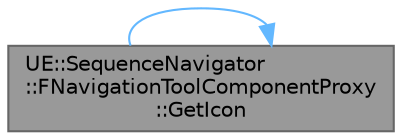digraph "UE::SequenceNavigator::FNavigationToolComponentProxy::GetIcon"
{
 // INTERACTIVE_SVG=YES
 // LATEX_PDF_SIZE
  bgcolor="transparent";
  edge [fontname=Helvetica,fontsize=10,labelfontname=Helvetica,labelfontsize=10];
  node [fontname=Helvetica,fontsize=10,shape=box,height=0.2,width=0.4];
  rankdir="LR";
  Node1 [id="Node000001",label="UE::SequenceNavigator\l::FNavigationToolComponentProxy\l::GetIcon",height=0.2,width=0.4,color="gray40", fillcolor="grey60", style="filled", fontcolor="black",tooltip="Gets the slate icon for the item."];
  Node1 -> Node1 [id="edge1_Node000001_Node000001",color="steelblue1",style="solid",tooltip=" "];
}
